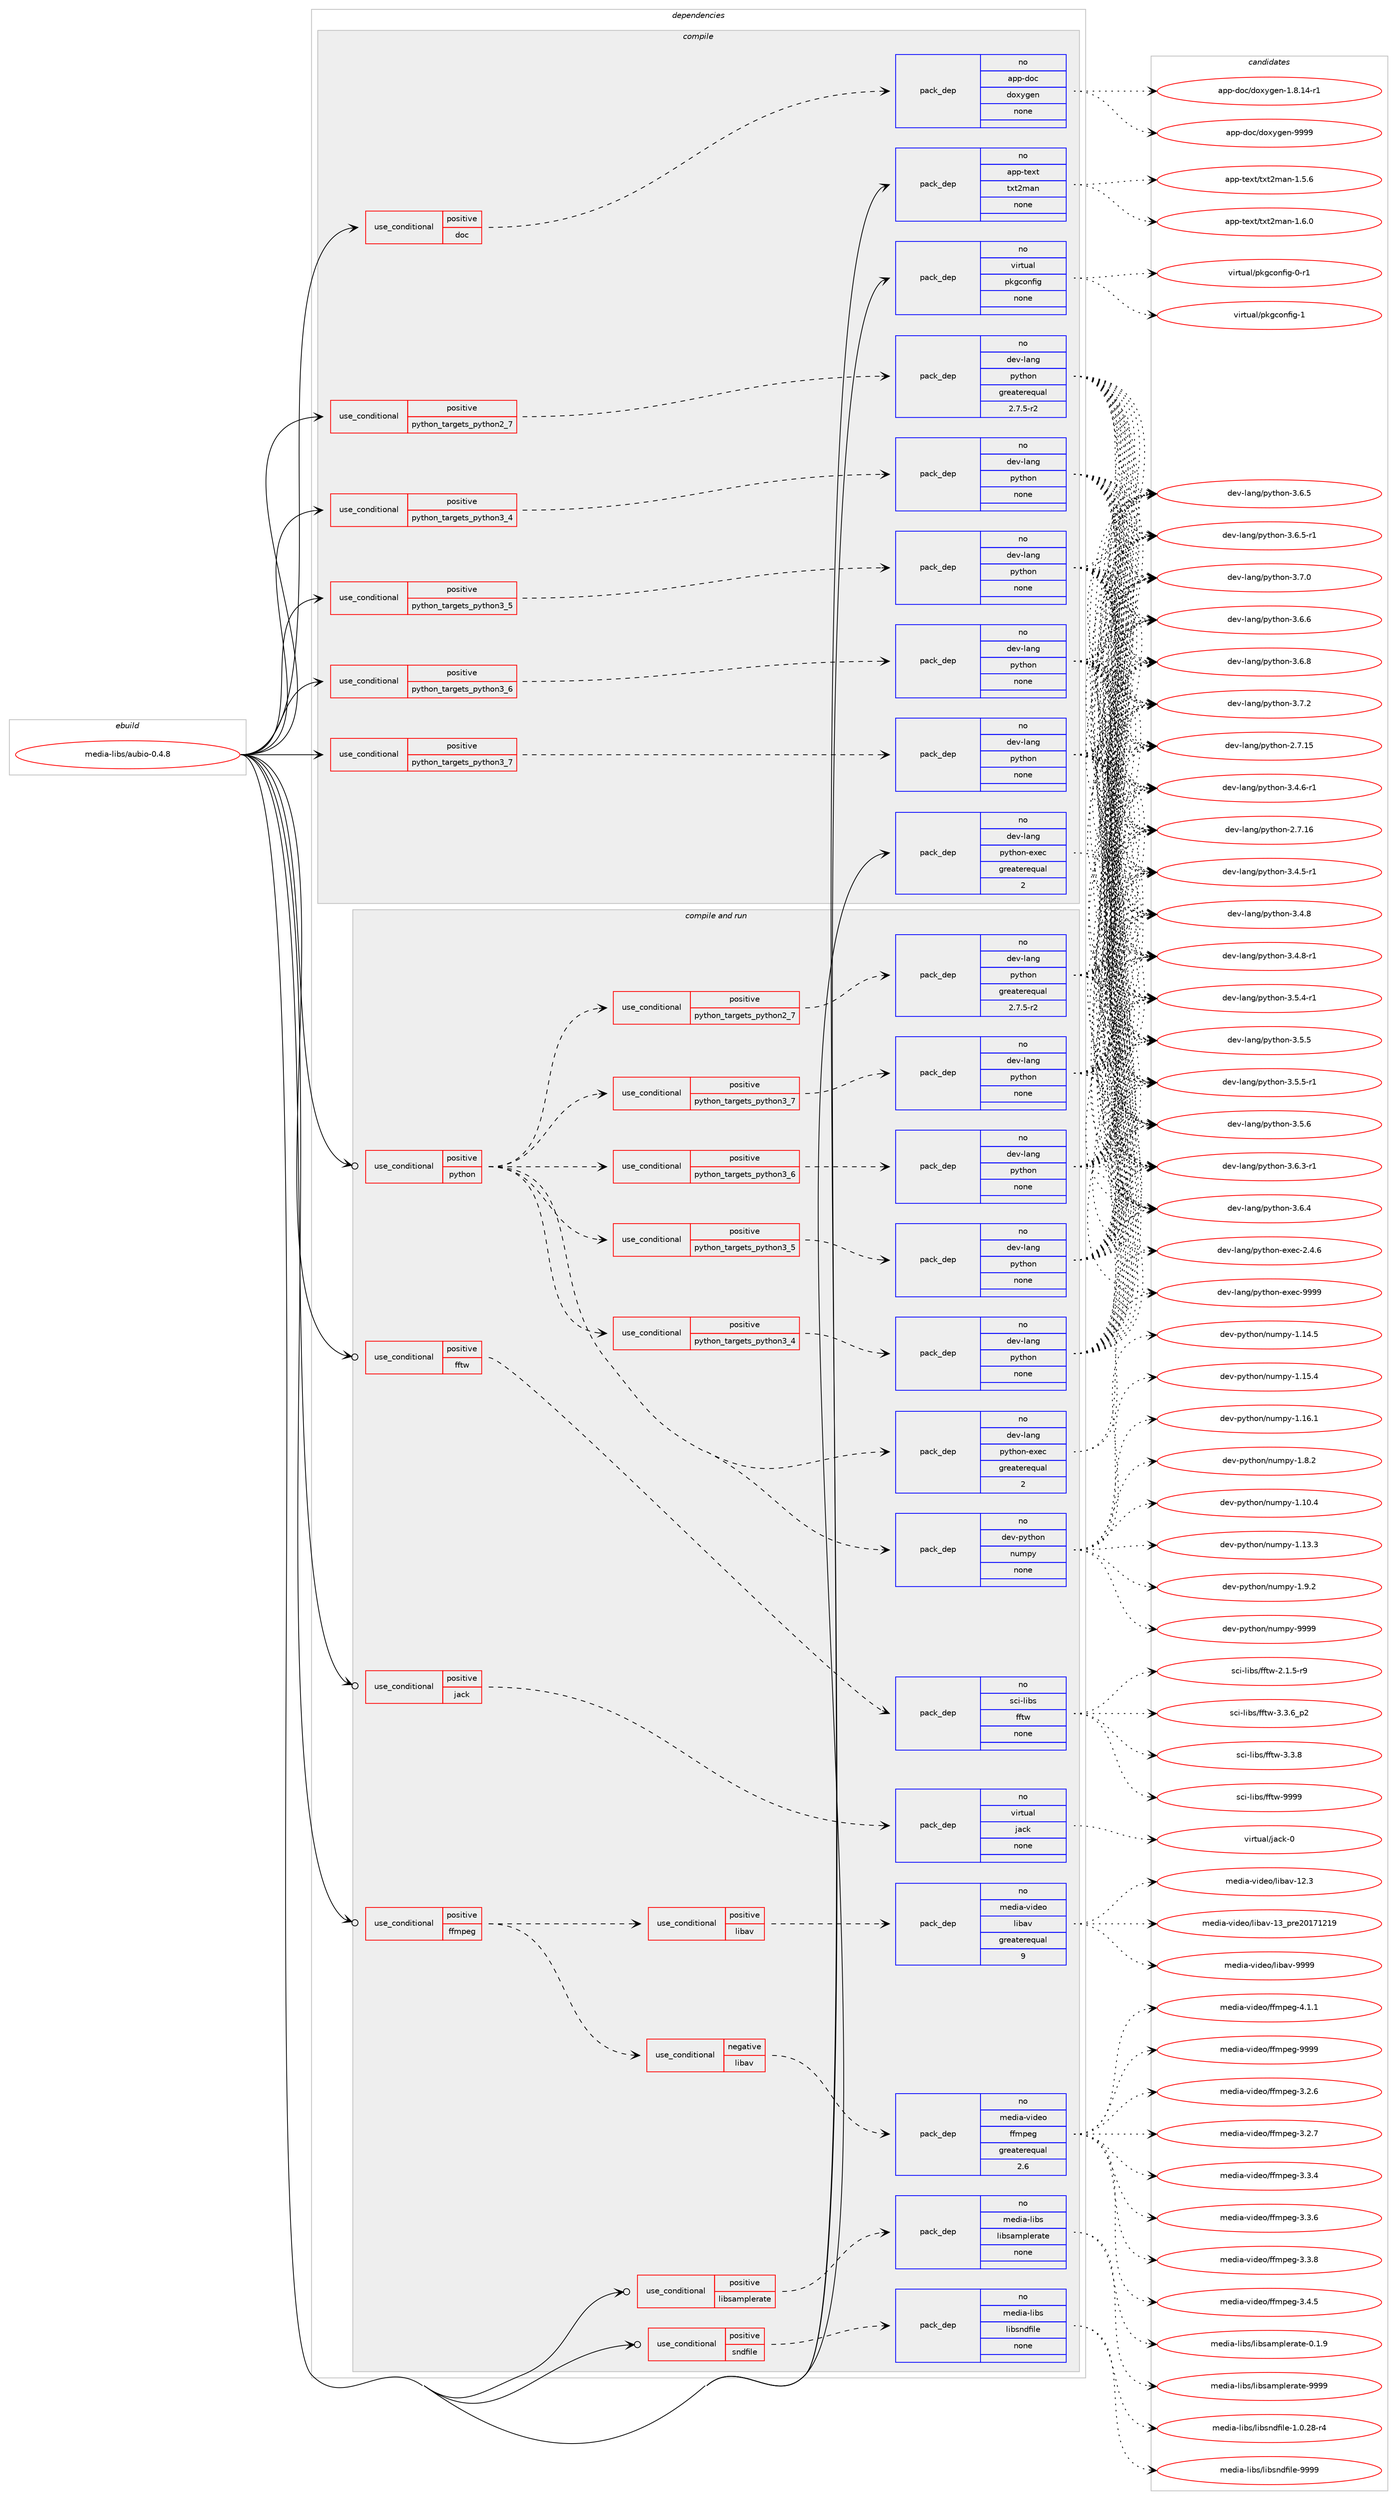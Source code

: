 digraph prolog {

# *************
# Graph options
# *************

newrank=true;
concentrate=true;
compound=true;
graph [rankdir=LR,fontname=Helvetica,fontsize=10,ranksep=1.5];#, ranksep=2.5, nodesep=0.2];
edge  [arrowhead=vee];
node  [fontname=Helvetica,fontsize=10];

# **********
# The ebuild
# **********

subgraph cluster_leftcol {
color=gray;
rank=same;
label=<<i>ebuild</i>>;
id [label="media-libs/aubio-0.4.8", color=red, width=4, href="../media-libs/aubio-0.4.8.svg"];
}

# ****************
# The dependencies
# ****************

subgraph cluster_midcol {
color=gray;
label=<<i>dependencies</i>>;
subgraph cluster_compile {
fillcolor="#eeeeee";
style=filled;
label=<<i>compile</i>>;
subgraph cond433509 {
dependency1608938 [label=<<TABLE BORDER="0" CELLBORDER="1" CELLSPACING="0" CELLPADDING="4"><TR><TD ROWSPAN="3" CELLPADDING="10">use_conditional</TD></TR><TR><TD>positive</TD></TR><TR><TD>doc</TD></TR></TABLE>>, shape=none, color=red];
subgraph pack1149772 {
dependency1608939 [label=<<TABLE BORDER="0" CELLBORDER="1" CELLSPACING="0" CELLPADDING="4" WIDTH="220"><TR><TD ROWSPAN="6" CELLPADDING="30">pack_dep</TD></TR><TR><TD WIDTH="110">no</TD></TR><TR><TD>app-doc</TD></TR><TR><TD>doxygen</TD></TR><TR><TD>none</TD></TR><TR><TD></TD></TR></TABLE>>, shape=none, color=blue];
}
dependency1608938:e -> dependency1608939:w [weight=20,style="dashed",arrowhead="vee"];
}
id:e -> dependency1608938:w [weight=20,style="solid",arrowhead="vee"];
subgraph cond433510 {
dependency1608940 [label=<<TABLE BORDER="0" CELLBORDER="1" CELLSPACING="0" CELLPADDING="4"><TR><TD ROWSPAN="3" CELLPADDING="10">use_conditional</TD></TR><TR><TD>positive</TD></TR><TR><TD>python_targets_python2_7</TD></TR></TABLE>>, shape=none, color=red];
subgraph pack1149773 {
dependency1608941 [label=<<TABLE BORDER="0" CELLBORDER="1" CELLSPACING="0" CELLPADDING="4" WIDTH="220"><TR><TD ROWSPAN="6" CELLPADDING="30">pack_dep</TD></TR><TR><TD WIDTH="110">no</TD></TR><TR><TD>dev-lang</TD></TR><TR><TD>python</TD></TR><TR><TD>greaterequal</TD></TR><TR><TD>2.7.5-r2</TD></TR></TABLE>>, shape=none, color=blue];
}
dependency1608940:e -> dependency1608941:w [weight=20,style="dashed",arrowhead="vee"];
}
id:e -> dependency1608940:w [weight=20,style="solid",arrowhead="vee"];
subgraph cond433511 {
dependency1608942 [label=<<TABLE BORDER="0" CELLBORDER="1" CELLSPACING="0" CELLPADDING="4"><TR><TD ROWSPAN="3" CELLPADDING="10">use_conditional</TD></TR><TR><TD>positive</TD></TR><TR><TD>python_targets_python3_4</TD></TR></TABLE>>, shape=none, color=red];
subgraph pack1149774 {
dependency1608943 [label=<<TABLE BORDER="0" CELLBORDER="1" CELLSPACING="0" CELLPADDING="4" WIDTH="220"><TR><TD ROWSPAN="6" CELLPADDING="30">pack_dep</TD></TR><TR><TD WIDTH="110">no</TD></TR><TR><TD>dev-lang</TD></TR><TR><TD>python</TD></TR><TR><TD>none</TD></TR><TR><TD></TD></TR></TABLE>>, shape=none, color=blue];
}
dependency1608942:e -> dependency1608943:w [weight=20,style="dashed",arrowhead="vee"];
}
id:e -> dependency1608942:w [weight=20,style="solid",arrowhead="vee"];
subgraph cond433512 {
dependency1608944 [label=<<TABLE BORDER="0" CELLBORDER="1" CELLSPACING="0" CELLPADDING="4"><TR><TD ROWSPAN="3" CELLPADDING="10">use_conditional</TD></TR><TR><TD>positive</TD></TR><TR><TD>python_targets_python3_5</TD></TR></TABLE>>, shape=none, color=red];
subgraph pack1149775 {
dependency1608945 [label=<<TABLE BORDER="0" CELLBORDER="1" CELLSPACING="0" CELLPADDING="4" WIDTH="220"><TR><TD ROWSPAN="6" CELLPADDING="30">pack_dep</TD></TR><TR><TD WIDTH="110">no</TD></TR><TR><TD>dev-lang</TD></TR><TR><TD>python</TD></TR><TR><TD>none</TD></TR><TR><TD></TD></TR></TABLE>>, shape=none, color=blue];
}
dependency1608944:e -> dependency1608945:w [weight=20,style="dashed",arrowhead="vee"];
}
id:e -> dependency1608944:w [weight=20,style="solid",arrowhead="vee"];
subgraph cond433513 {
dependency1608946 [label=<<TABLE BORDER="0" CELLBORDER="1" CELLSPACING="0" CELLPADDING="4"><TR><TD ROWSPAN="3" CELLPADDING="10">use_conditional</TD></TR><TR><TD>positive</TD></TR><TR><TD>python_targets_python3_6</TD></TR></TABLE>>, shape=none, color=red];
subgraph pack1149776 {
dependency1608947 [label=<<TABLE BORDER="0" CELLBORDER="1" CELLSPACING="0" CELLPADDING="4" WIDTH="220"><TR><TD ROWSPAN="6" CELLPADDING="30">pack_dep</TD></TR><TR><TD WIDTH="110">no</TD></TR><TR><TD>dev-lang</TD></TR><TR><TD>python</TD></TR><TR><TD>none</TD></TR><TR><TD></TD></TR></TABLE>>, shape=none, color=blue];
}
dependency1608946:e -> dependency1608947:w [weight=20,style="dashed",arrowhead="vee"];
}
id:e -> dependency1608946:w [weight=20,style="solid",arrowhead="vee"];
subgraph cond433514 {
dependency1608948 [label=<<TABLE BORDER="0" CELLBORDER="1" CELLSPACING="0" CELLPADDING="4"><TR><TD ROWSPAN="3" CELLPADDING="10">use_conditional</TD></TR><TR><TD>positive</TD></TR><TR><TD>python_targets_python3_7</TD></TR></TABLE>>, shape=none, color=red];
subgraph pack1149777 {
dependency1608949 [label=<<TABLE BORDER="0" CELLBORDER="1" CELLSPACING="0" CELLPADDING="4" WIDTH="220"><TR><TD ROWSPAN="6" CELLPADDING="30">pack_dep</TD></TR><TR><TD WIDTH="110">no</TD></TR><TR><TD>dev-lang</TD></TR><TR><TD>python</TD></TR><TR><TD>none</TD></TR><TR><TD></TD></TR></TABLE>>, shape=none, color=blue];
}
dependency1608948:e -> dependency1608949:w [weight=20,style="dashed",arrowhead="vee"];
}
id:e -> dependency1608948:w [weight=20,style="solid",arrowhead="vee"];
subgraph pack1149778 {
dependency1608950 [label=<<TABLE BORDER="0" CELLBORDER="1" CELLSPACING="0" CELLPADDING="4" WIDTH="220"><TR><TD ROWSPAN="6" CELLPADDING="30">pack_dep</TD></TR><TR><TD WIDTH="110">no</TD></TR><TR><TD>app-text</TD></TR><TR><TD>txt2man</TD></TR><TR><TD>none</TD></TR><TR><TD></TD></TR></TABLE>>, shape=none, color=blue];
}
id:e -> dependency1608950:w [weight=20,style="solid",arrowhead="vee"];
subgraph pack1149779 {
dependency1608951 [label=<<TABLE BORDER="0" CELLBORDER="1" CELLSPACING="0" CELLPADDING="4" WIDTH="220"><TR><TD ROWSPAN="6" CELLPADDING="30">pack_dep</TD></TR><TR><TD WIDTH="110">no</TD></TR><TR><TD>dev-lang</TD></TR><TR><TD>python-exec</TD></TR><TR><TD>greaterequal</TD></TR><TR><TD>2</TD></TR></TABLE>>, shape=none, color=blue];
}
id:e -> dependency1608951:w [weight=20,style="solid",arrowhead="vee"];
subgraph pack1149780 {
dependency1608952 [label=<<TABLE BORDER="0" CELLBORDER="1" CELLSPACING="0" CELLPADDING="4" WIDTH="220"><TR><TD ROWSPAN="6" CELLPADDING="30">pack_dep</TD></TR><TR><TD WIDTH="110">no</TD></TR><TR><TD>virtual</TD></TR><TR><TD>pkgconfig</TD></TR><TR><TD>none</TD></TR><TR><TD></TD></TR></TABLE>>, shape=none, color=blue];
}
id:e -> dependency1608952:w [weight=20,style="solid",arrowhead="vee"];
}
subgraph cluster_compileandrun {
fillcolor="#eeeeee";
style=filled;
label=<<i>compile and run</i>>;
subgraph cond433515 {
dependency1608953 [label=<<TABLE BORDER="0" CELLBORDER="1" CELLSPACING="0" CELLPADDING="4"><TR><TD ROWSPAN="3" CELLPADDING="10">use_conditional</TD></TR><TR><TD>positive</TD></TR><TR><TD>ffmpeg</TD></TR></TABLE>>, shape=none, color=red];
subgraph cond433516 {
dependency1608954 [label=<<TABLE BORDER="0" CELLBORDER="1" CELLSPACING="0" CELLPADDING="4"><TR><TD ROWSPAN="3" CELLPADDING="10">use_conditional</TD></TR><TR><TD>negative</TD></TR><TR><TD>libav</TD></TR></TABLE>>, shape=none, color=red];
subgraph pack1149781 {
dependency1608955 [label=<<TABLE BORDER="0" CELLBORDER="1" CELLSPACING="0" CELLPADDING="4" WIDTH="220"><TR><TD ROWSPAN="6" CELLPADDING="30">pack_dep</TD></TR><TR><TD WIDTH="110">no</TD></TR><TR><TD>media-video</TD></TR><TR><TD>ffmpeg</TD></TR><TR><TD>greaterequal</TD></TR><TR><TD>2.6</TD></TR></TABLE>>, shape=none, color=blue];
}
dependency1608954:e -> dependency1608955:w [weight=20,style="dashed",arrowhead="vee"];
}
dependency1608953:e -> dependency1608954:w [weight=20,style="dashed",arrowhead="vee"];
subgraph cond433517 {
dependency1608956 [label=<<TABLE BORDER="0" CELLBORDER="1" CELLSPACING="0" CELLPADDING="4"><TR><TD ROWSPAN="3" CELLPADDING="10">use_conditional</TD></TR><TR><TD>positive</TD></TR><TR><TD>libav</TD></TR></TABLE>>, shape=none, color=red];
subgraph pack1149782 {
dependency1608957 [label=<<TABLE BORDER="0" CELLBORDER="1" CELLSPACING="0" CELLPADDING="4" WIDTH="220"><TR><TD ROWSPAN="6" CELLPADDING="30">pack_dep</TD></TR><TR><TD WIDTH="110">no</TD></TR><TR><TD>media-video</TD></TR><TR><TD>libav</TD></TR><TR><TD>greaterequal</TD></TR><TR><TD>9</TD></TR></TABLE>>, shape=none, color=blue];
}
dependency1608956:e -> dependency1608957:w [weight=20,style="dashed",arrowhead="vee"];
}
dependency1608953:e -> dependency1608956:w [weight=20,style="dashed",arrowhead="vee"];
}
id:e -> dependency1608953:w [weight=20,style="solid",arrowhead="odotvee"];
subgraph cond433518 {
dependency1608958 [label=<<TABLE BORDER="0" CELLBORDER="1" CELLSPACING="0" CELLPADDING="4"><TR><TD ROWSPAN="3" CELLPADDING="10">use_conditional</TD></TR><TR><TD>positive</TD></TR><TR><TD>fftw</TD></TR></TABLE>>, shape=none, color=red];
subgraph pack1149783 {
dependency1608959 [label=<<TABLE BORDER="0" CELLBORDER="1" CELLSPACING="0" CELLPADDING="4" WIDTH="220"><TR><TD ROWSPAN="6" CELLPADDING="30">pack_dep</TD></TR><TR><TD WIDTH="110">no</TD></TR><TR><TD>sci-libs</TD></TR><TR><TD>fftw</TD></TR><TR><TD>none</TD></TR><TR><TD></TD></TR></TABLE>>, shape=none, color=blue];
}
dependency1608958:e -> dependency1608959:w [weight=20,style="dashed",arrowhead="vee"];
}
id:e -> dependency1608958:w [weight=20,style="solid",arrowhead="odotvee"];
subgraph cond433519 {
dependency1608960 [label=<<TABLE BORDER="0" CELLBORDER="1" CELLSPACING="0" CELLPADDING="4"><TR><TD ROWSPAN="3" CELLPADDING="10">use_conditional</TD></TR><TR><TD>positive</TD></TR><TR><TD>jack</TD></TR></TABLE>>, shape=none, color=red];
subgraph pack1149784 {
dependency1608961 [label=<<TABLE BORDER="0" CELLBORDER="1" CELLSPACING="0" CELLPADDING="4" WIDTH="220"><TR><TD ROWSPAN="6" CELLPADDING="30">pack_dep</TD></TR><TR><TD WIDTH="110">no</TD></TR><TR><TD>virtual</TD></TR><TR><TD>jack</TD></TR><TR><TD>none</TD></TR><TR><TD></TD></TR></TABLE>>, shape=none, color=blue];
}
dependency1608960:e -> dependency1608961:w [weight=20,style="dashed",arrowhead="vee"];
}
id:e -> dependency1608960:w [weight=20,style="solid",arrowhead="odotvee"];
subgraph cond433520 {
dependency1608962 [label=<<TABLE BORDER="0" CELLBORDER="1" CELLSPACING="0" CELLPADDING="4"><TR><TD ROWSPAN="3" CELLPADDING="10">use_conditional</TD></TR><TR><TD>positive</TD></TR><TR><TD>libsamplerate</TD></TR></TABLE>>, shape=none, color=red];
subgraph pack1149785 {
dependency1608963 [label=<<TABLE BORDER="0" CELLBORDER="1" CELLSPACING="0" CELLPADDING="4" WIDTH="220"><TR><TD ROWSPAN="6" CELLPADDING="30">pack_dep</TD></TR><TR><TD WIDTH="110">no</TD></TR><TR><TD>media-libs</TD></TR><TR><TD>libsamplerate</TD></TR><TR><TD>none</TD></TR><TR><TD></TD></TR></TABLE>>, shape=none, color=blue];
}
dependency1608962:e -> dependency1608963:w [weight=20,style="dashed",arrowhead="vee"];
}
id:e -> dependency1608962:w [weight=20,style="solid",arrowhead="odotvee"];
subgraph cond433521 {
dependency1608964 [label=<<TABLE BORDER="0" CELLBORDER="1" CELLSPACING="0" CELLPADDING="4"><TR><TD ROWSPAN="3" CELLPADDING="10">use_conditional</TD></TR><TR><TD>positive</TD></TR><TR><TD>python</TD></TR></TABLE>>, shape=none, color=red];
subgraph cond433522 {
dependency1608965 [label=<<TABLE BORDER="0" CELLBORDER="1" CELLSPACING="0" CELLPADDING="4"><TR><TD ROWSPAN="3" CELLPADDING="10">use_conditional</TD></TR><TR><TD>positive</TD></TR><TR><TD>python_targets_python2_7</TD></TR></TABLE>>, shape=none, color=red];
subgraph pack1149786 {
dependency1608966 [label=<<TABLE BORDER="0" CELLBORDER="1" CELLSPACING="0" CELLPADDING="4" WIDTH="220"><TR><TD ROWSPAN="6" CELLPADDING="30">pack_dep</TD></TR><TR><TD WIDTH="110">no</TD></TR><TR><TD>dev-lang</TD></TR><TR><TD>python</TD></TR><TR><TD>greaterequal</TD></TR><TR><TD>2.7.5-r2</TD></TR></TABLE>>, shape=none, color=blue];
}
dependency1608965:e -> dependency1608966:w [weight=20,style="dashed",arrowhead="vee"];
}
dependency1608964:e -> dependency1608965:w [weight=20,style="dashed",arrowhead="vee"];
subgraph cond433523 {
dependency1608967 [label=<<TABLE BORDER="0" CELLBORDER="1" CELLSPACING="0" CELLPADDING="4"><TR><TD ROWSPAN="3" CELLPADDING="10">use_conditional</TD></TR><TR><TD>positive</TD></TR><TR><TD>python_targets_python3_4</TD></TR></TABLE>>, shape=none, color=red];
subgraph pack1149787 {
dependency1608968 [label=<<TABLE BORDER="0" CELLBORDER="1" CELLSPACING="0" CELLPADDING="4" WIDTH="220"><TR><TD ROWSPAN="6" CELLPADDING="30">pack_dep</TD></TR><TR><TD WIDTH="110">no</TD></TR><TR><TD>dev-lang</TD></TR><TR><TD>python</TD></TR><TR><TD>none</TD></TR><TR><TD></TD></TR></TABLE>>, shape=none, color=blue];
}
dependency1608967:e -> dependency1608968:w [weight=20,style="dashed",arrowhead="vee"];
}
dependency1608964:e -> dependency1608967:w [weight=20,style="dashed",arrowhead="vee"];
subgraph cond433524 {
dependency1608969 [label=<<TABLE BORDER="0" CELLBORDER="1" CELLSPACING="0" CELLPADDING="4"><TR><TD ROWSPAN="3" CELLPADDING="10">use_conditional</TD></TR><TR><TD>positive</TD></TR><TR><TD>python_targets_python3_5</TD></TR></TABLE>>, shape=none, color=red];
subgraph pack1149788 {
dependency1608970 [label=<<TABLE BORDER="0" CELLBORDER="1" CELLSPACING="0" CELLPADDING="4" WIDTH="220"><TR><TD ROWSPAN="6" CELLPADDING="30">pack_dep</TD></TR><TR><TD WIDTH="110">no</TD></TR><TR><TD>dev-lang</TD></TR><TR><TD>python</TD></TR><TR><TD>none</TD></TR><TR><TD></TD></TR></TABLE>>, shape=none, color=blue];
}
dependency1608969:e -> dependency1608970:w [weight=20,style="dashed",arrowhead="vee"];
}
dependency1608964:e -> dependency1608969:w [weight=20,style="dashed",arrowhead="vee"];
subgraph cond433525 {
dependency1608971 [label=<<TABLE BORDER="0" CELLBORDER="1" CELLSPACING="0" CELLPADDING="4"><TR><TD ROWSPAN="3" CELLPADDING="10">use_conditional</TD></TR><TR><TD>positive</TD></TR><TR><TD>python_targets_python3_6</TD></TR></TABLE>>, shape=none, color=red];
subgraph pack1149789 {
dependency1608972 [label=<<TABLE BORDER="0" CELLBORDER="1" CELLSPACING="0" CELLPADDING="4" WIDTH="220"><TR><TD ROWSPAN="6" CELLPADDING="30">pack_dep</TD></TR><TR><TD WIDTH="110">no</TD></TR><TR><TD>dev-lang</TD></TR><TR><TD>python</TD></TR><TR><TD>none</TD></TR><TR><TD></TD></TR></TABLE>>, shape=none, color=blue];
}
dependency1608971:e -> dependency1608972:w [weight=20,style="dashed",arrowhead="vee"];
}
dependency1608964:e -> dependency1608971:w [weight=20,style="dashed",arrowhead="vee"];
subgraph cond433526 {
dependency1608973 [label=<<TABLE BORDER="0" CELLBORDER="1" CELLSPACING="0" CELLPADDING="4"><TR><TD ROWSPAN="3" CELLPADDING="10">use_conditional</TD></TR><TR><TD>positive</TD></TR><TR><TD>python_targets_python3_7</TD></TR></TABLE>>, shape=none, color=red];
subgraph pack1149790 {
dependency1608974 [label=<<TABLE BORDER="0" CELLBORDER="1" CELLSPACING="0" CELLPADDING="4" WIDTH="220"><TR><TD ROWSPAN="6" CELLPADDING="30">pack_dep</TD></TR><TR><TD WIDTH="110">no</TD></TR><TR><TD>dev-lang</TD></TR><TR><TD>python</TD></TR><TR><TD>none</TD></TR><TR><TD></TD></TR></TABLE>>, shape=none, color=blue];
}
dependency1608973:e -> dependency1608974:w [weight=20,style="dashed",arrowhead="vee"];
}
dependency1608964:e -> dependency1608973:w [weight=20,style="dashed",arrowhead="vee"];
subgraph pack1149791 {
dependency1608975 [label=<<TABLE BORDER="0" CELLBORDER="1" CELLSPACING="0" CELLPADDING="4" WIDTH="220"><TR><TD ROWSPAN="6" CELLPADDING="30">pack_dep</TD></TR><TR><TD WIDTH="110">no</TD></TR><TR><TD>dev-lang</TD></TR><TR><TD>python-exec</TD></TR><TR><TD>greaterequal</TD></TR><TR><TD>2</TD></TR></TABLE>>, shape=none, color=blue];
}
dependency1608964:e -> dependency1608975:w [weight=20,style="dashed",arrowhead="vee"];
subgraph pack1149792 {
dependency1608976 [label=<<TABLE BORDER="0" CELLBORDER="1" CELLSPACING="0" CELLPADDING="4" WIDTH="220"><TR><TD ROWSPAN="6" CELLPADDING="30">pack_dep</TD></TR><TR><TD WIDTH="110">no</TD></TR><TR><TD>dev-python</TD></TR><TR><TD>numpy</TD></TR><TR><TD>none</TD></TR><TR><TD></TD></TR></TABLE>>, shape=none, color=blue];
}
dependency1608964:e -> dependency1608976:w [weight=20,style="dashed",arrowhead="vee"];
}
id:e -> dependency1608964:w [weight=20,style="solid",arrowhead="odotvee"];
subgraph cond433527 {
dependency1608977 [label=<<TABLE BORDER="0" CELLBORDER="1" CELLSPACING="0" CELLPADDING="4"><TR><TD ROWSPAN="3" CELLPADDING="10">use_conditional</TD></TR><TR><TD>positive</TD></TR><TR><TD>sndfile</TD></TR></TABLE>>, shape=none, color=red];
subgraph pack1149793 {
dependency1608978 [label=<<TABLE BORDER="0" CELLBORDER="1" CELLSPACING="0" CELLPADDING="4" WIDTH="220"><TR><TD ROWSPAN="6" CELLPADDING="30">pack_dep</TD></TR><TR><TD WIDTH="110">no</TD></TR><TR><TD>media-libs</TD></TR><TR><TD>libsndfile</TD></TR><TR><TD>none</TD></TR><TR><TD></TD></TR></TABLE>>, shape=none, color=blue];
}
dependency1608977:e -> dependency1608978:w [weight=20,style="dashed",arrowhead="vee"];
}
id:e -> dependency1608977:w [weight=20,style="solid",arrowhead="odotvee"];
}
subgraph cluster_run {
fillcolor="#eeeeee";
style=filled;
label=<<i>run</i>>;
}
}

# **************
# The candidates
# **************

subgraph cluster_choices {
rank=same;
color=gray;
label=<<i>candidates</i>>;

subgraph choice1149772 {
color=black;
nodesep=1;
choice97112112451001119947100111120121103101110454946564649524511449 [label="app-doc/doxygen-1.8.14-r1", color=red, width=4,href="../app-doc/doxygen-1.8.14-r1.svg"];
choice971121124510011199471001111201211031011104557575757 [label="app-doc/doxygen-9999", color=red, width=4,href="../app-doc/doxygen-9999.svg"];
dependency1608939:e -> choice97112112451001119947100111120121103101110454946564649524511449:w [style=dotted,weight="100"];
dependency1608939:e -> choice971121124510011199471001111201211031011104557575757:w [style=dotted,weight="100"];
}
subgraph choice1149773 {
color=black;
nodesep=1;
choice10010111845108971101034711212111610411111045504655464953 [label="dev-lang/python-2.7.15", color=red, width=4,href="../dev-lang/python-2.7.15.svg"];
choice10010111845108971101034711212111610411111045504655464954 [label="dev-lang/python-2.7.16", color=red, width=4,href="../dev-lang/python-2.7.16.svg"];
choice1001011184510897110103471121211161041111104551465246534511449 [label="dev-lang/python-3.4.5-r1", color=red, width=4,href="../dev-lang/python-3.4.5-r1.svg"];
choice1001011184510897110103471121211161041111104551465246544511449 [label="dev-lang/python-3.4.6-r1", color=red, width=4,href="../dev-lang/python-3.4.6-r1.svg"];
choice100101118451089711010347112121116104111110455146524656 [label="dev-lang/python-3.4.8", color=red, width=4,href="../dev-lang/python-3.4.8.svg"];
choice1001011184510897110103471121211161041111104551465246564511449 [label="dev-lang/python-3.4.8-r1", color=red, width=4,href="../dev-lang/python-3.4.8-r1.svg"];
choice1001011184510897110103471121211161041111104551465346524511449 [label="dev-lang/python-3.5.4-r1", color=red, width=4,href="../dev-lang/python-3.5.4-r1.svg"];
choice100101118451089711010347112121116104111110455146534653 [label="dev-lang/python-3.5.5", color=red, width=4,href="../dev-lang/python-3.5.5.svg"];
choice1001011184510897110103471121211161041111104551465346534511449 [label="dev-lang/python-3.5.5-r1", color=red, width=4,href="../dev-lang/python-3.5.5-r1.svg"];
choice100101118451089711010347112121116104111110455146534654 [label="dev-lang/python-3.5.6", color=red, width=4,href="../dev-lang/python-3.5.6.svg"];
choice1001011184510897110103471121211161041111104551465446514511449 [label="dev-lang/python-3.6.3-r1", color=red, width=4,href="../dev-lang/python-3.6.3-r1.svg"];
choice100101118451089711010347112121116104111110455146544652 [label="dev-lang/python-3.6.4", color=red, width=4,href="../dev-lang/python-3.6.4.svg"];
choice100101118451089711010347112121116104111110455146544653 [label="dev-lang/python-3.6.5", color=red, width=4,href="../dev-lang/python-3.6.5.svg"];
choice1001011184510897110103471121211161041111104551465446534511449 [label="dev-lang/python-3.6.5-r1", color=red, width=4,href="../dev-lang/python-3.6.5-r1.svg"];
choice100101118451089711010347112121116104111110455146544654 [label="dev-lang/python-3.6.6", color=red, width=4,href="../dev-lang/python-3.6.6.svg"];
choice100101118451089711010347112121116104111110455146544656 [label="dev-lang/python-3.6.8", color=red, width=4,href="../dev-lang/python-3.6.8.svg"];
choice100101118451089711010347112121116104111110455146554648 [label="dev-lang/python-3.7.0", color=red, width=4,href="../dev-lang/python-3.7.0.svg"];
choice100101118451089711010347112121116104111110455146554650 [label="dev-lang/python-3.7.2", color=red, width=4,href="../dev-lang/python-3.7.2.svg"];
dependency1608941:e -> choice10010111845108971101034711212111610411111045504655464953:w [style=dotted,weight="100"];
dependency1608941:e -> choice10010111845108971101034711212111610411111045504655464954:w [style=dotted,weight="100"];
dependency1608941:e -> choice1001011184510897110103471121211161041111104551465246534511449:w [style=dotted,weight="100"];
dependency1608941:e -> choice1001011184510897110103471121211161041111104551465246544511449:w [style=dotted,weight="100"];
dependency1608941:e -> choice100101118451089711010347112121116104111110455146524656:w [style=dotted,weight="100"];
dependency1608941:e -> choice1001011184510897110103471121211161041111104551465246564511449:w [style=dotted,weight="100"];
dependency1608941:e -> choice1001011184510897110103471121211161041111104551465346524511449:w [style=dotted,weight="100"];
dependency1608941:e -> choice100101118451089711010347112121116104111110455146534653:w [style=dotted,weight="100"];
dependency1608941:e -> choice1001011184510897110103471121211161041111104551465346534511449:w [style=dotted,weight="100"];
dependency1608941:e -> choice100101118451089711010347112121116104111110455146534654:w [style=dotted,weight="100"];
dependency1608941:e -> choice1001011184510897110103471121211161041111104551465446514511449:w [style=dotted,weight="100"];
dependency1608941:e -> choice100101118451089711010347112121116104111110455146544652:w [style=dotted,weight="100"];
dependency1608941:e -> choice100101118451089711010347112121116104111110455146544653:w [style=dotted,weight="100"];
dependency1608941:e -> choice1001011184510897110103471121211161041111104551465446534511449:w [style=dotted,weight="100"];
dependency1608941:e -> choice100101118451089711010347112121116104111110455146544654:w [style=dotted,weight="100"];
dependency1608941:e -> choice100101118451089711010347112121116104111110455146544656:w [style=dotted,weight="100"];
dependency1608941:e -> choice100101118451089711010347112121116104111110455146554648:w [style=dotted,weight="100"];
dependency1608941:e -> choice100101118451089711010347112121116104111110455146554650:w [style=dotted,weight="100"];
}
subgraph choice1149774 {
color=black;
nodesep=1;
choice10010111845108971101034711212111610411111045504655464953 [label="dev-lang/python-2.7.15", color=red, width=4,href="../dev-lang/python-2.7.15.svg"];
choice10010111845108971101034711212111610411111045504655464954 [label="dev-lang/python-2.7.16", color=red, width=4,href="../dev-lang/python-2.7.16.svg"];
choice1001011184510897110103471121211161041111104551465246534511449 [label="dev-lang/python-3.4.5-r1", color=red, width=4,href="../dev-lang/python-3.4.5-r1.svg"];
choice1001011184510897110103471121211161041111104551465246544511449 [label="dev-lang/python-3.4.6-r1", color=red, width=4,href="../dev-lang/python-3.4.6-r1.svg"];
choice100101118451089711010347112121116104111110455146524656 [label="dev-lang/python-3.4.8", color=red, width=4,href="../dev-lang/python-3.4.8.svg"];
choice1001011184510897110103471121211161041111104551465246564511449 [label="dev-lang/python-3.4.8-r1", color=red, width=4,href="../dev-lang/python-3.4.8-r1.svg"];
choice1001011184510897110103471121211161041111104551465346524511449 [label="dev-lang/python-3.5.4-r1", color=red, width=4,href="../dev-lang/python-3.5.4-r1.svg"];
choice100101118451089711010347112121116104111110455146534653 [label="dev-lang/python-3.5.5", color=red, width=4,href="../dev-lang/python-3.5.5.svg"];
choice1001011184510897110103471121211161041111104551465346534511449 [label="dev-lang/python-3.5.5-r1", color=red, width=4,href="../dev-lang/python-3.5.5-r1.svg"];
choice100101118451089711010347112121116104111110455146534654 [label="dev-lang/python-3.5.6", color=red, width=4,href="../dev-lang/python-3.5.6.svg"];
choice1001011184510897110103471121211161041111104551465446514511449 [label="dev-lang/python-3.6.3-r1", color=red, width=4,href="../dev-lang/python-3.6.3-r1.svg"];
choice100101118451089711010347112121116104111110455146544652 [label="dev-lang/python-3.6.4", color=red, width=4,href="../dev-lang/python-3.6.4.svg"];
choice100101118451089711010347112121116104111110455146544653 [label="dev-lang/python-3.6.5", color=red, width=4,href="../dev-lang/python-3.6.5.svg"];
choice1001011184510897110103471121211161041111104551465446534511449 [label="dev-lang/python-3.6.5-r1", color=red, width=4,href="../dev-lang/python-3.6.5-r1.svg"];
choice100101118451089711010347112121116104111110455146544654 [label="dev-lang/python-3.6.6", color=red, width=4,href="../dev-lang/python-3.6.6.svg"];
choice100101118451089711010347112121116104111110455146544656 [label="dev-lang/python-3.6.8", color=red, width=4,href="../dev-lang/python-3.6.8.svg"];
choice100101118451089711010347112121116104111110455146554648 [label="dev-lang/python-3.7.0", color=red, width=4,href="../dev-lang/python-3.7.0.svg"];
choice100101118451089711010347112121116104111110455146554650 [label="dev-lang/python-3.7.2", color=red, width=4,href="../dev-lang/python-3.7.2.svg"];
dependency1608943:e -> choice10010111845108971101034711212111610411111045504655464953:w [style=dotted,weight="100"];
dependency1608943:e -> choice10010111845108971101034711212111610411111045504655464954:w [style=dotted,weight="100"];
dependency1608943:e -> choice1001011184510897110103471121211161041111104551465246534511449:w [style=dotted,weight="100"];
dependency1608943:e -> choice1001011184510897110103471121211161041111104551465246544511449:w [style=dotted,weight="100"];
dependency1608943:e -> choice100101118451089711010347112121116104111110455146524656:w [style=dotted,weight="100"];
dependency1608943:e -> choice1001011184510897110103471121211161041111104551465246564511449:w [style=dotted,weight="100"];
dependency1608943:e -> choice1001011184510897110103471121211161041111104551465346524511449:w [style=dotted,weight="100"];
dependency1608943:e -> choice100101118451089711010347112121116104111110455146534653:w [style=dotted,weight="100"];
dependency1608943:e -> choice1001011184510897110103471121211161041111104551465346534511449:w [style=dotted,weight="100"];
dependency1608943:e -> choice100101118451089711010347112121116104111110455146534654:w [style=dotted,weight="100"];
dependency1608943:e -> choice1001011184510897110103471121211161041111104551465446514511449:w [style=dotted,weight="100"];
dependency1608943:e -> choice100101118451089711010347112121116104111110455146544652:w [style=dotted,weight="100"];
dependency1608943:e -> choice100101118451089711010347112121116104111110455146544653:w [style=dotted,weight="100"];
dependency1608943:e -> choice1001011184510897110103471121211161041111104551465446534511449:w [style=dotted,weight="100"];
dependency1608943:e -> choice100101118451089711010347112121116104111110455146544654:w [style=dotted,weight="100"];
dependency1608943:e -> choice100101118451089711010347112121116104111110455146544656:w [style=dotted,weight="100"];
dependency1608943:e -> choice100101118451089711010347112121116104111110455146554648:w [style=dotted,weight="100"];
dependency1608943:e -> choice100101118451089711010347112121116104111110455146554650:w [style=dotted,weight="100"];
}
subgraph choice1149775 {
color=black;
nodesep=1;
choice10010111845108971101034711212111610411111045504655464953 [label="dev-lang/python-2.7.15", color=red, width=4,href="../dev-lang/python-2.7.15.svg"];
choice10010111845108971101034711212111610411111045504655464954 [label="dev-lang/python-2.7.16", color=red, width=4,href="../dev-lang/python-2.7.16.svg"];
choice1001011184510897110103471121211161041111104551465246534511449 [label="dev-lang/python-3.4.5-r1", color=red, width=4,href="../dev-lang/python-3.4.5-r1.svg"];
choice1001011184510897110103471121211161041111104551465246544511449 [label="dev-lang/python-3.4.6-r1", color=red, width=4,href="../dev-lang/python-3.4.6-r1.svg"];
choice100101118451089711010347112121116104111110455146524656 [label="dev-lang/python-3.4.8", color=red, width=4,href="../dev-lang/python-3.4.8.svg"];
choice1001011184510897110103471121211161041111104551465246564511449 [label="dev-lang/python-3.4.8-r1", color=red, width=4,href="../dev-lang/python-3.4.8-r1.svg"];
choice1001011184510897110103471121211161041111104551465346524511449 [label="dev-lang/python-3.5.4-r1", color=red, width=4,href="../dev-lang/python-3.5.4-r1.svg"];
choice100101118451089711010347112121116104111110455146534653 [label="dev-lang/python-3.5.5", color=red, width=4,href="../dev-lang/python-3.5.5.svg"];
choice1001011184510897110103471121211161041111104551465346534511449 [label="dev-lang/python-3.5.5-r1", color=red, width=4,href="../dev-lang/python-3.5.5-r1.svg"];
choice100101118451089711010347112121116104111110455146534654 [label="dev-lang/python-3.5.6", color=red, width=4,href="../dev-lang/python-3.5.6.svg"];
choice1001011184510897110103471121211161041111104551465446514511449 [label="dev-lang/python-3.6.3-r1", color=red, width=4,href="../dev-lang/python-3.6.3-r1.svg"];
choice100101118451089711010347112121116104111110455146544652 [label="dev-lang/python-3.6.4", color=red, width=4,href="../dev-lang/python-3.6.4.svg"];
choice100101118451089711010347112121116104111110455146544653 [label="dev-lang/python-3.6.5", color=red, width=4,href="../dev-lang/python-3.6.5.svg"];
choice1001011184510897110103471121211161041111104551465446534511449 [label="dev-lang/python-3.6.5-r1", color=red, width=4,href="../dev-lang/python-3.6.5-r1.svg"];
choice100101118451089711010347112121116104111110455146544654 [label="dev-lang/python-3.6.6", color=red, width=4,href="../dev-lang/python-3.6.6.svg"];
choice100101118451089711010347112121116104111110455146544656 [label="dev-lang/python-3.6.8", color=red, width=4,href="../dev-lang/python-3.6.8.svg"];
choice100101118451089711010347112121116104111110455146554648 [label="dev-lang/python-3.7.0", color=red, width=4,href="../dev-lang/python-3.7.0.svg"];
choice100101118451089711010347112121116104111110455146554650 [label="dev-lang/python-3.7.2", color=red, width=4,href="../dev-lang/python-3.7.2.svg"];
dependency1608945:e -> choice10010111845108971101034711212111610411111045504655464953:w [style=dotted,weight="100"];
dependency1608945:e -> choice10010111845108971101034711212111610411111045504655464954:w [style=dotted,weight="100"];
dependency1608945:e -> choice1001011184510897110103471121211161041111104551465246534511449:w [style=dotted,weight="100"];
dependency1608945:e -> choice1001011184510897110103471121211161041111104551465246544511449:w [style=dotted,weight="100"];
dependency1608945:e -> choice100101118451089711010347112121116104111110455146524656:w [style=dotted,weight="100"];
dependency1608945:e -> choice1001011184510897110103471121211161041111104551465246564511449:w [style=dotted,weight="100"];
dependency1608945:e -> choice1001011184510897110103471121211161041111104551465346524511449:w [style=dotted,weight="100"];
dependency1608945:e -> choice100101118451089711010347112121116104111110455146534653:w [style=dotted,weight="100"];
dependency1608945:e -> choice1001011184510897110103471121211161041111104551465346534511449:w [style=dotted,weight="100"];
dependency1608945:e -> choice100101118451089711010347112121116104111110455146534654:w [style=dotted,weight="100"];
dependency1608945:e -> choice1001011184510897110103471121211161041111104551465446514511449:w [style=dotted,weight="100"];
dependency1608945:e -> choice100101118451089711010347112121116104111110455146544652:w [style=dotted,weight="100"];
dependency1608945:e -> choice100101118451089711010347112121116104111110455146544653:w [style=dotted,weight="100"];
dependency1608945:e -> choice1001011184510897110103471121211161041111104551465446534511449:w [style=dotted,weight="100"];
dependency1608945:e -> choice100101118451089711010347112121116104111110455146544654:w [style=dotted,weight="100"];
dependency1608945:e -> choice100101118451089711010347112121116104111110455146544656:w [style=dotted,weight="100"];
dependency1608945:e -> choice100101118451089711010347112121116104111110455146554648:w [style=dotted,weight="100"];
dependency1608945:e -> choice100101118451089711010347112121116104111110455146554650:w [style=dotted,weight="100"];
}
subgraph choice1149776 {
color=black;
nodesep=1;
choice10010111845108971101034711212111610411111045504655464953 [label="dev-lang/python-2.7.15", color=red, width=4,href="../dev-lang/python-2.7.15.svg"];
choice10010111845108971101034711212111610411111045504655464954 [label="dev-lang/python-2.7.16", color=red, width=4,href="../dev-lang/python-2.7.16.svg"];
choice1001011184510897110103471121211161041111104551465246534511449 [label="dev-lang/python-3.4.5-r1", color=red, width=4,href="../dev-lang/python-3.4.5-r1.svg"];
choice1001011184510897110103471121211161041111104551465246544511449 [label="dev-lang/python-3.4.6-r1", color=red, width=4,href="../dev-lang/python-3.4.6-r1.svg"];
choice100101118451089711010347112121116104111110455146524656 [label="dev-lang/python-3.4.8", color=red, width=4,href="../dev-lang/python-3.4.8.svg"];
choice1001011184510897110103471121211161041111104551465246564511449 [label="dev-lang/python-3.4.8-r1", color=red, width=4,href="../dev-lang/python-3.4.8-r1.svg"];
choice1001011184510897110103471121211161041111104551465346524511449 [label="dev-lang/python-3.5.4-r1", color=red, width=4,href="../dev-lang/python-3.5.4-r1.svg"];
choice100101118451089711010347112121116104111110455146534653 [label="dev-lang/python-3.5.5", color=red, width=4,href="../dev-lang/python-3.5.5.svg"];
choice1001011184510897110103471121211161041111104551465346534511449 [label="dev-lang/python-3.5.5-r1", color=red, width=4,href="../dev-lang/python-3.5.5-r1.svg"];
choice100101118451089711010347112121116104111110455146534654 [label="dev-lang/python-3.5.6", color=red, width=4,href="../dev-lang/python-3.5.6.svg"];
choice1001011184510897110103471121211161041111104551465446514511449 [label="dev-lang/python-3.6.3-r1", color=red, width=4,href="../dev-lang/python-3.6.3-r1.svg"];
choice100101118451089711010347112121116104111110455146544652 [label="dev-lang/python-3.6.4", color=red, width=4,href="../dev-lang/python-3.6.4.svg"];
choice100101118451089711010347112121116104111110455146544653 [label="dev-lang/python-3.6.5", color=red, width=4,href="../dev-lang/python-3.6.5.svg"];
choice1001011184510897110103471121211161041111104551465446534511449 [label="dev-lang/python-3.6.5-r1", color=red, width=4,href="../dev-lang/python-3.6.5-r1.svg"];
choice100101118451089711010347112121116104111110455146544654 [label="dev-lang/python-3.6.6", color=red, width=4,href="../dev-lang/python-3.6.6.svg"];
choice100101118451089711010347112121116104111110455146544656 [label="dev-lang/python-3.6.8", color=red, width=4,href="../dev-lang/python-3.6.8.svg"];
choice100101118451089711010347112121116104111110455146554648 [label="dev-lang/python-3.7.0", color=red, width=4,href="../dev-lang/python-3.7.0.svg"];
choice100101118451089711010347112121116104111110455146554650 [label="dev-lang/python-3.7.2", color=red, width=4,href="../dev-lang/python-3.7.2.svg"];
dependency1608947:e -> choice10010111845108971101034711212111610411111045504655464953:w [style=dotted,weight="100"];
dependency1608947:e -> choice10010111845108971101034711212111610411111045504655464954:w [style=dotted,weight="100"];
dependency1608947:e -> choice1001011184510897110103471121211161041111104551465246534511449:w [style=dotted,weight="100"];
dependency1608947:e -> choice1001011184510897110103471121211161041111104551465246544511449:w [style=dotted,weight="100"];
dependency1608947:e -> choice100101118451089711010347112121116104111110455146524656:w [style=dotted,weight="100"];
dependency1608947:e -> choice1001011184510897110103471121211161041111104551465246564511449:w [style=dotted,weight="100"];
dependency1608947:e -> choice1001011184510897110103471121211161041111104551465346524511449:w [style=dotted,weight="100"];
dependency1608947:e -> choice100101118451089711010347112121116104111110455146534653:w [style=dotted,weight="100"];
dependency1608947:e -> choice1001011184510897110103471121211161041111104551465346534511449:w [style=dotted,weight="100"];
dependency1608947:e -> choice100101118451089711010347112121116104111110455146534654:w [style=dotted,weight="100"];
dependency1608947:e -> choice1001011184510897110103471121211161041111104551465446514511449:w [style=dotted,weight="100"];
dependency1608947:e -> choice100101118451089711010347112121116104111110455146544652:w [style=dotted,weight="100"];
dependency1608947:e -> choice100101118451089711010347112121116104111110455146544653:w [style=dotted,weight="100"];
dependency1608947:e -> choice1001011184510897110103471121211161041111104551465446534511449:w [style=dotted,weight="100"];
dependency1608947:e -> choice100101118451089711010347112121116104111110455146544654:w [style=dotted,weight="100"];
dependency1608947:e -> choice100101118451089711010347112121116104111110455146544656:w [style=dotted,weight="100"];
dependency1608947:e -> choice100101118451089711010347112121116104111110455146554648:w [style=dotted,weight="100"];
dependency1608947:e -> choice100101118451089711010347112121116104111110455146554650:w [style=dotted,weight="100"];
}
subgraph choice1149777 {
color=black;
nodesep=1;
choice10010111845108971101034711212111610411111045504655464953 [label="dev-lang/python-2.7.15", color=red, width=4,href="../dev-lang/python-2.7.15.svg"];
choice10010111845108971101034711212111610411111045504655464954 [label="dev-lang/python-2.7.16", color=red, width=4,href="../dev-lang/python-2.7.16.svg"];
choice1001011184510897110103471121211161041111104551465246534511449 [label="dev-lang/python-3.4.5-r1", color=red, width=4,href="../dev-lang/python-3.4.5-r1.svg"];
choice1001011184510897110103471121211161041111104551465246544511449 [label="dev-lang/python-3.4.6-r1", color=red, width=4,href="../dev-lang/python-3.4.6-r1.svg"];
choice100101118451089711010347112121116104111110455146524656 [label="dev-lang/python-3.4.8", color=red, width=4,href="../dev-lang/python-3.4.8.svg"];
choice1001011184510897110103471121211161041111104551465246564511449 [label="dev-lang/python-3.4.8-r1", color=red, width=4,href="../dev-lang/python-3.4.8-r1.svg"];
choice1001011184510897110103471121211161041111104551465346524511449 [label="dev-lang/python-3.5.4-r1", color=red, width=4,href="../dev-lang/python-3.5.4-r1.svg"];
choice100101118451089711010347112121116104111110455146534653 [label="dev-lang/python-3.5.5", color=red, width=4,href="../dev-lang/python-3.5.5.svg"];
choice1001011184510897110103471121211161041111104551465346534511449 [label="dev-lang/python-3.5.5-r1", color=red, width=4,href="../dev-lang/python-3.5.5-r1.svg"];
choice100101118451089711010347112121116104111110455146534654 [label="dev-lang/python-3.5.6", color=red, width=4,href="../dev-lang/python-3.5.6.svg"];
choice1001011184510897110103471121211161041111104551465446514511449 [label="dev-lang/python-3.6.3-r1", color=red, width=4,href="../dev-lang/python-3.6.3-r1.svg"];
choice100101118451089711010347112121116104111110455146544652 [label="dev-lang/python-3.6.4", color=red, width=4,href="../dev-lang/python-3.6.4.svg"];
choice100101118451089711010347112121116104111110455146544653 [label="dev-lang/python-3.6.5", color=red, width=4,href="../dev-lang/python-3.6.5.svg"];
choice1001011184510897110103471121211161041111104551465446534511449 [label="dev-lang/python-3.6.5-r1", color=red, width=4,href="../dev-lang/python-3.6.5-r1.svg"];
choice100101118451089711010347112121116104111110455146544654 [label="dev-lang/python-3.6.6", color=red, width=4,href="../dev-lang/python-3.6.6.svg"];
choice100101118451089711010347112121116104111110455146544656 [label="dev-lang/python-3.6.8", color=red, width=4,href="../dev-lang/python-3.6.8.svg"];
choice100101118451089711010347112121116104111110455146554648 [label="dev-lang/python-3.7.0", color=red, width=4,href="../dev-lang/python-3.7.0.svg"];
choice100101118451089711010347112121116104111110455146554650 [label="dev-lang/python-3.7.2", color=red, width=4,href="../dev-lang/python-3.7.2.svg"];
dependency1608949:e -> choice10010111845108971101034711212111610411111045504655464953:w [style=dotted,weight="100"];
dependency1608949:e -> choice10010111845108971101034711212111610411111045504655464954:w [style=dotted,weight="100"];
dependency1608949:e -> choice1001011184510897110103471121211161041111104551465246534511449:w [style=dotted,weight="100"];
dependency1608949:e -> choice1001011184510897110103471121211161041111104551465246544511449:w [style=dotted,weight="100"];
dependency1608949:e -> choice100101118451089711010347112121116104111110455146524656:w [style=dotted,weight="100"];
dependency1608949:e -> choice1001011184510897110103471121211161041111104551465246564511449:w [style=dotted,weight="100"];
dependency1608949:e -> choice1001011184510897110103471121211161041111104551465346524511449:w [style=dotted,weight="100"];
dependency1608949:e -> choice100101118451089711010347112121116104111110455146534653:w [style=dotted,weight="100"];
dependency1608949:e -> choice1001011184510897110103471121211161041111104551465346534511449:w [style=dotted,weight="100"];
dependency1608949:e -> choice100101118451089711010347112121116104111110455146534654:w [style=dotted,weight="100"];
dependency1608949:e -> choice1001011184510897110103471121211161041111104551465446514511449:w [style=dotted,weight="100"];
dependency1608949:e -> choice100101118451089711010347112121116104111110455146544652:w [style=dotted,weight="100"];
dependency1608949:e -> choice100101118451089711010347112121116104111110455146544653:w [style=dotted,weight="100"];
dependency1608949:e -> choice1001011184510897110103471121211161041111104551465446534511449:w [style=dotted,weight="100"];
dependency1608949:e -> choice100101118451089711010347112121116104111110455146544654:w [style=dotted,weight="100"];
dependency1608949:e -> choice100101118451089711010347112121116104111110455146544656:w [style=dotted,weight="100"];
dependency1608949:e -> choice100101118451089711010347112121116104111110455146554648:w [style=dotted,weight="100"];
dependency1608949:e -> choice100101118451089711010347112121116104111110455146554650:w [style=dotted,weight="100"];
}
subgraph choice1149778 {
color=black;
nodesep=1;
choice9711211245116101120116471161201165010997110454946534654 [label="app-text/txt2man-1.5.6", color=red, width=4,href="../app-text/txt2man-1.5.6.svg"];
choice9711211245116101120116471161201165010997110454946544648 [label="app-text/txt2man-1.6.0", color=red, width=4,href="../app-text/txt2man-1.6.0.svg"];
dependency1608950:e -> choice9711211245116101120116471161201165010997110454946534654:w [style=dotted,weight="100"];
dependency1608950:e -> choice9711211245116101120116471161201165010997110454946544648:w [style=dotted,weight="100"];
}
subgraph choice1149779 {
color=black;
nodesep=1;
choice1001011184510897110103471121211161041111104510112010199455046524654 [label="dev-lang/python-exec-2.4.6", color=red, width=4,href="../dev-lang/python-exec-2.4.6.svg"];
choice10010111845108971101034711212111610411111045101120101994557575757 [label="dev-lang/python-exec-9999", color=red, width=4,href="../dev-lang/python-exec-9999.svg"];
dependency1608951:e -> choice1001011184510897110103471121211161041111104510112010199455046524654:w [style=dotted,weight="100"];
dependency1608951:e -> choice10010111845108971101034711212111610411111045101120101994557575757:w [style=dotted,weight="100"];
}
subgraph choice1149780 {
color=black;
nodesep=1;
choice11810511411611797108471121071039911111010210510345484511449 [label="virtual/pkgconfig-0-r1", color=red, width=4,href="../virtual/pkgconfig-0-r1.svg"];
choice1181051141161179710847112107103991111101021051034549 [label="virtual/pkgconfig-1", color=red, width=4,href="../virtual/pkgconfig-1.svg"];
dependency1608952:e -> choice11810511411611797108471121071039911111010210510345484511449:w [style=dotted,weight="100"];
dependency1608952:e -> choice1181051141161179710847112107103991111101021051034549:w [style=dotted,weight="100"];
}
subgraph choice1149781 {
color=black;
nodesep=1;
choice109101100105974511810510010111147102102109112101103455146504654 [label="media-video/ffmpeg-3.2.6", color=red, width=4,href="../media-video/ffmpeg-3.2.6.svg"];
choice109101100105974511810510010111147102102109112101103455146504655 [label="media-video/ffmpeg-3.2.7", color=red, width=4,href="../media-video/ffmpeg-3.2.7.svg"];
choice109101100105974511810510010111147102102109112101103455146514652 [label="media-video/ffmpeg-3.3.4", color=red, width=4,href="../media-video/ffmpeg-3.3.4.svg"];
choice109101100105974511810510010111147102102109112101103455146514654 [label="media-video/ffmpeg-3.3.6", color=red, width=4,href="../media-video/ffmpeg-3.3.6.svg"];
choice109101100105974511810510010111147102102109112101103455146514656 [label="media-video/ffmpeg-3.3.8", color=red, width=4,href="../media-video/ffmpeg-3.3.8.svg"];
choice109101100105974511810510010111147102102109112101103455146524653 [label="media-video/ffmpeg-3.4.5", color=red, width=4,href="../media-video/ffmpeg-3.4.5.svg"];
choice109101100105974511810510010111147102102109112101103455246494649 [label="media-video/ffmpeg-4.1.1", color=red, width=4,href="../media-video/ffmpeg-4.1.1.svg"];
choice1091011001059745118105100101111471021021091121011034557575757 [label="media-video/ffmpeg-9999", color=red, width=4,href="../media-video/ffmpeg-9999.svg"];
dependency1608955:e -> choice109101100105974511810510010111147102102109112101103455146504654:w [style=dotted,weight="100"];
dependency1608955:e -> choice109101100105974511810510010111147102102109112101103455146504655:w [style=dotted,weight="100"];
dependency1608955:e -> choice109101100105974511810510010111147102102109112101103455146514652:w [style=dotted,weight="100"];
dependency1608955:e -> choice109101100105974511810510010111147102102109112101103455146514654:w [style=dotted,weight="100"];
dependency1608955:e -> choice109101100105974511810510010111147102102109112101103455146514656:w [style=dotted,weight="100"];
dependency1608955:e -> choice109101100105974511810510010111147102102109112101103455146524653:w [style=dotted,weight="100"];
dependency1608955:e -> choice109101100105974511810510010111147102102109112101103455246494649:w [style=dotted,weight="100"];
dependency1608955:e -> choice1091011001059745118105100101111471021021091121011034557575757:w [style=dotted,weight="100"];
}
subgraph choice1149782 {
color=black;
nodesep=1;
choice10910110010597451181051001011114710810598971184549504651 [label="media-video/libav-12.3", color=red, width=4,href="../media-video/libav-12.3.svg"];
choice1091011001059745118105100101111471081059897118454951951121141015048495549504957 [label="media-video/libav-13_pre20171219", color=red, width=4,href="../media-video/libav-13_pre20171219.svg"];
choice10910110010597451181051001011114710810598971184557575757 [label="media-video/libav-9999", color=red, width=4,href="../media-video/libav-9999.svg"];
dependency1608957:e -> choice10910110010597451181051001011114710810598971184549504651:w [style=dotted,weight="100"];
dependency1608957:e -> choice1091011001059745118105100101111471081059897118454951951121141015048495549504957:w [style=dotted,weight="100"];
dependency1608957:e -> choice10910110010597451181051001011114710810598971184557575757:w [style=dotted,weight="100"];
}
subgraph choice1149783 {
color=black;
nodesep=1;
choice115991054510810598115471021021161194550464946534511457 [label="sci-libs/fftw-2.1.5-r9", color=red, width=4,href="../sci-libs/fftw-2.1.5-r9.svg"];
choice115991054510810598115471021021161194551465146549511250 [label="sci-libs/fftw-3.3.6_p2", color=red, width=4,href="../sci-libs/fftw-3.3.6_p2.svg"];
choice11599105451081059811547102102116119455146514656 [label="sci-libs/fftw-3.3.8", color=red, width=4,href="../sci-libs/fftw-3.3.8.svg"];
choice115991054510810598115471021021161194557575757 [label="sci-libs/fftw-9999", color=red, width=4,href="../sci-libs/fftw-9999.svg"];
dependency1608959:e -> choice115991054510810598115471021021161194550464946534511457:w [style=dotted,weight="100"];
dependency1608959:e -> choice115991054510810598115471021021161194551465146549511250:w [style=dotted,weight="100"];
dependency1608959:e -> choice11599105451081059811547102102116119455146514656:w [style=dotted,weight="100"];
dependency1608959:e -> choice115991054510810598115471021021161194557575757:w [style=dotted,weight="100"];
}
subgraph choice1149784 {
color=black;
nodesep=1;
choice118105114116117971084710697991074548 [label="virtual/jack-0", color=red, width=4,href="../virtual/jack-0.svg"];
dependency1608961:e -> choice118105114116117971084710697991074548:w [style=dotted,weight="100"];
}
subgraph choice1149785 {
color=black;
nodesep=1;
choice10910110010597451081059811547108105981159710911210810111497116101454846494657 [label="media-libs/libsamplerate-0.1.9", color=red, width=4,href="../media-libs/libsamplerate-0.1.9.svg"];
choice109101100105974510810598115471081059811597109112108101114971161014557575757 [label="media-libs/libsamplerate-9999", color=red, width=4,href="../media-libs/libsamplerate-9999.svg"];
dependency1608963:e -> choice10910110010597451081059811547108105981159710911210810111497116101454846494657:w [style=dotted,weight="100"];
dependency1608963:e -> choice109101100105974510810598115471081059811597109112108101114971161014557575757:w [style=dotted,weight="100"];
}
subgraph choice1149786 {
color=black;
nodesep=1;
choice10010111845108971101034711212111610411111045504655464953 [label="dev-lang/python-2.7.15", color=red, width=4,href="../dev-lang/python-2.7.15.svg"];
choice10010111845108971101034711212111610411111045504655464954 [label="dev-lang/python-2.7.16", color=red, width=4,href="../dev-lang/python-2.7.16.svg"];
choice1001011184510897110103471121211161041111104551465246534511449 [label="dev-lang/python-3.4.5-r1", color=red, width=4,href="../dev-lang/python-3.4.5-r1.svg"];
choice1001011184510897110103471121211161041111104551465246544511449 [label="dev-lang/python-3.4.6-r1", color=red, width=4,href="../dev-lang/python-3.4.6-r1.svg"];
choice100101118451089711010347112121116104111110455146524656 [label="dev-lang/python-3.4.8", color=red, width=4,href="../dev-lang/python-3.4.8.svg"];
choice1001011184510897110103471121211161041111104551465246564511449 [label="dev-lang/python-3.4.8-r1", color=red, width=4,href="../dev-lang/python-3.4.8-r1.svg"];
choice1001011184510897110103471121211161041111104551465346524511449 [label="dev-lang/python-3.5.4-r1", color=red, width=4,href="../dev-lang/python-3.5.4-r1.svg"];
choice100101118451089711010347112121116104111110455146534653 [label="dev-lang/python-3.5.5", color=red, width=4,href="../dev-lang/python-3.5.5.svg"];
choice1001011184510897110103471121211161041111104551465346534511449 [label="dev-lang/python-3.5.5-r1", color=red, width=4,href="../dev-lang/python-3.5.5-r1.svg"];
choice100101118451089711010347112121116104111110455146534654 [label="dev-lang/python-3.5.6", color=red, width=4,href="../dev-lang/python-3.5.6.svg"];
choice1001011184510897110103471121211161041111104551465446514511449 [label="dev-lang/python-3.6.3-r1", color=red, width=4,href="../dev-lang/python-3.6.3-r1.svg"];
choice100101118451089711010347112121116104111110455146544652 [label="dev-lang/python-3.6.4", color=red, width=4,href="../dev-lang/python-3.6.4.svg"];
choice100101118451089711010347112121116104111110455146544653 [label="dev-lang/python-3.6.5", color=red, width=4,href="../dev-lang/python-3.6.5.svg"];
choice1001011184510897110103471121211161041111104551465446534511449 [label="dev-lang/python-3.6.5-r1", color=red, width=4,href="../dev-lang/python-3.6.5-r1.svg"];
choice100101118451089711010347112121116104111110455146544654 [label="dev-lang/python-3.6.6", color=red, width=4,href="../dev-lang/python-3.6.6.svg"];
choice100101118451089711010347112121116104111110455146544656 [label="dev-lang/python-3.6.8", color=red, width=4,href="../dev-lang/python-3.6.8.svg"];
choice100101118451089711010347112121116104111110455146554648 [label="dev-lang/python-3.7.0", color=red, width=4,href="../dev-lang/python-3.7.0.svg"];
choice100101118451089711010347112121116104111110455146554650 [label="dev-lang/python-3.7.2", color=red, width=4,href="../dev-lang/python-3.7.2.svg"];
dependency1608966:e -> choice10010111845108971101034711212111610411111045504655464953:w [style=dotted,weight="100"];
dependency1608966:e -> choice10010111845108971101034711212111610411111045504655464954:w [style=dotted,weight="100"];
dependency1608966:e -> choice1001011184510897110103471121211161041111104551465246534511449:w [style=dotted,weight="100"];
dependency1608966:e -> choice1001011184510897110103471121211161041111104551465246544511449:w [style=dotted,weight="100"];
dependency1608966:e -> choice100101118451089711010347112121116104111110455146524656:w [style=dotted,weight="100"];
dependency1608966:e -> choice1001011184510897110103471121211161041111104551465246564511449:w [style=dotted,weight="100"];
dependency1608966:e -> choice1001011184510897110103471121211161041111104551465346524511449:w [style=dotted,weight="100"];
dependency1608966:e -> choice100101118451089711010347112121116104111110455146534653:w [style=dotted,weight="100"];
dependency1608966:e -> choice1001011184510897110103471121211161041111104551465346534511449:w [style=dotted,weight="100"];
dependency1608966:e -> choice100101118451089711010347112121116104111110455146534654:w [style=dotted,weight="100"];
dependency1608966:e -> choice1001011184510897110103471121211161041111104551465446514511449:w [style=dotted,weight="100"];
dependency1608966:e -> choice100101118451089711010347112121116104111110455146544652:w [style=dotted,weight="100"];
dependency1608966:e -> choice100101118451089711010347112121116104111110455146544653:w [style=dotted,weight="100"];
dependency1608966:e -> choice1001011184510897110103471121211161041111104551465446534511449:w [style=dotted,weight="100"];
dependency1608966:e -> choice100101118451089711010347112121116104111110455146544654:w [style=dotted,weight="100"];
dependency1608966:e -> choice100101118451089711010347112121116104111110455146544656:w [style=dotted,weight="100"];
dependency1608966:e -> choice100101118451089711010347112121116104111110455146554648:w [style=dotted,weight="100"];
dependency1608966:e -> choice100101118451089711010347112121116104111110455146554650:w [style=dotted,weight="100"];
}
subgraph choice1149787 {
color=black;
nodesep=1;
choice10010111845108971101034711212111610411111045504655464953 [label="dev-lang/python-2.7.15", color=red, width=4,href="../dev-lang/python-2.7.15.svg"];
choice10010111845108971101034711212111610411111045504655464954 [label="dev-lang/python-2.7.16", color=red, width=4,href="../dev-lang/python-2.7.16.svg"];
choice1001011184510897110103471121211161041111104551465246534511449 [label="dev-lang/python-3.4.5-r1", color=red, width=4,href="../dev-lang/python-3.4.5-r1.svg"];
choice1001011184510897110103471121211161041111104551465246544511449 [label="dev-lang/python-3.4.6-r1", color=red, width=4,href="../dev-lang/python-3.4.6-r1.svg"];
choice100101118451089711010347112121116104111110455146524656 [label="dev-lang/python-3.4.8", color=red, width=4,href="../dev-lang/python-3.4.8.svg"];
choice1001011184510897110103471121211161041111104551465246564511449 [label="dev-lang/python-3.4.8-r1", color=red, width=4,href="../dev-lang/python-3.4.8-r1.svg"];
choice1001011184510897110103471121211161041111104551465346524511449 [label="dev-lang/python-3.5.4-r1", color=red, width=4,href="../dev-lang/python-3.5.4-r1.svg"];
choice100101118451089711010347112121116104111110455146534653 [label="dev-lang/python-3.5.5", color=red, width=4,href="../dev-lang/python-3.5.5.svg"];
choice1001011184510897110103471121211161041111104551465346534511449 [label="dev-lang/python-3.5.5-r1", color=red, width=4,href="../dev-lang/python-3.5.5-r1.svg"];
choice100101118451089711010347112121116104111110455146534654 [label="dev-lang/python-3.5.6", color=red, width=4,href="../dev-lang/python-3.5.6.svg"];
choice1001011184510897110103471121211161041111104551465446514511449 [label="dev-lang/python-3.6.3-r1", color=red, width=4,href="../dev-lang/python-3.6.3-r1.svg"];
choice100101118451089711010347112121116104111110455146544652 [label="dev-lang/python-3.6.4", color=red, width=4,href="../dev-lang/python-3.6.4.svg"];
choice100101118451089711010347112121116104111110455146544653 [label="dev-lang/python-3.6.5", color=red, width=4,href="../dev-lang/python-3.6.5.svg"];
choice1001011184510897110103471121211161041111104551465446534511449 [label="dev-lang/python-3.6.5-r1", color=red, width=4,href="../dev-lang/python-3.6.5-r1.svg"];
choice100101118451089711010347112121116104111110455146544654 [label="dev-lang/python-3.6.6", color=red, width=4,href="../dev-lang/python-3.6.6.svg"];
choice100101118451089711010347112121116104111110455146544656 [label="dev-lang/python-3.6.8", color=red, width=4,href="../dev-lang/python-3.6.8.svg"];
choice100101118451089711010347112121116104111110455146554648 [label="dev-lang/python-3.7.0", color=red, width=4,href="../dev-lang/python-3.7.0.svg"];
choice100101118451089711010347112121116104111110455146554650 [label="dev-lang/python-3.7.2", color=red, width=4,href="../dev-lang/python-3.7.2.svg"];
dependency1608968:e -> choice10010111845108971101034711212111610411111045504655464953:w [style=dotted,weight="100"];
dependency1608968:e -> choice10010111845108971101034711212111610411111045504655464954:w [style=dotted,weight="100"];
dependency1608968:e -> choice1001011184510897110103471121211161041111104551465246534511449:w [style=dotted,weight="100"];
dependency1608968:e -> choice1001011184510897110103471121211161041111104551465246544511449:w [style=dotted,weight="100"];
dependency1608968:e -> choice100101118451089711010347112121116104111110455146524656:w [style=dotted,weight="100"];
dependency1608968:e -> choice1001011184510897110103471121211161041111104551465246564511449:w [style=dotted,weight="100"];
dependency1608968:e -> choice1001011184510897110103471121211161041111104551465346524511449:w [style=dotted,weight="100"];
dependency1608968:e -> choice100101118451089711010347112121116104111110455146534653:w [style=dotted,weight="100"];
dependency1608968:e -> choice1001011184510897110103471121211161041111104551465346534511449:w [style=dotted,weight="100"];
dependency1608968:e -> choice100101118451089711010347112121116104111110455146534654:w [style=dotted,weight="100"];
dependency1608968:e -> choice1001011184510897110103471121211161041111104551465446514511449:w [style=dotted,weight="100"];
dependency1608968:e -> choice100101118451089711010347112121116104111110455146544652:w [style=dotted,weight="100"];
dependency1608968:e -> choice100101118451089711010347112121116104111110455146544653:w [style=dotted,weight="100"];
dependency1608968:e -> choice1001011184510897110103471121211161041111104551465446534511449:w [style=dotted,weight="100"];
dependency1608968:e -> choice100101118451089711010347112121116104111110455146544654:w [style=dotted,weight="100"];
dependency1608968:e -> choice100101118451089711010347112121116104111110455146544656:w [style=dotted,weight="100"];
dependency1608968:e -> choice100101118451089711010347112121116104111110455146554648:w [style=dotted,weight="100"];
dependency1608968:e -> choice100101118451089711010347112121116104111110455146554650:w [style=dotted,weight="100"];
}
subgraph choice1149788 {
color=black;
nodesep=1;
choice10010111845108971101034711212111610411111045504655464953 [label="dev-lang/python-2.7.15", color=red, width=4,href="../dev-lang/python-2.7.15.svg"];
choice10010111845108971101034711212111610411111045504655464954 [label="dev-lang/python-2.7.16", color=red, width=4,href="../dev-lang/python-2.7.16.svg"];
choice1001011184510897110103471121211161041111104551465246534511449 [label="dev-lang/python-3.4.5-r1", color=red, width=4,href="../dev-lang/python-3.4.5-r1.svg"];
choice1001011184510897110103471121211161041111104551465246544511449 [label="dev-lang/python-3.4.6-r1", color=red, width=4,href="../dev-lang/python-3.4.6-r1.svg"];
choice100101118451089711010347112121116104111110455146524656 [label="dev-lang/python-3.4.8", color=red, width=4,href="../dev-lang/python-3.4.8.svg"];
choice1001011184510897110103471121211161041111104551465246564511449 [label="dev-lang/python-3.4.8-r1", color=red, width=4,href="../dev-lang/python-3.4.8-r1.svg"];
choice1001011184510897110103471121211161041111104551465346524511449 [label="dev-lang/python-3.5.4-r1", color=red, width=4,href="../dev-lang/python-3.5.4-r1.svg"];
choice100101118451089711010347112121116104111110455146534653 [label="dev-lang/python-3.5.5", color=red, width=4,href="../dev-lang/python-3.5.5.svg"];
choice1001011184510897110103471121211161041111104551465346534511449 [label="dev-lang/python-3.5.5-r1", color=red, width=4,href="../dev-lang/python-3.5.5-r1.svg"];
choice100101118451089711010347112121116104111110455146534654 [label="dev-lang/python-3.5.6", color=red, width=4,href="../dev-lang/python-3.5.6.svg"];
choice1001011184510897110103471121211161041111104551465446514511449 [label="dev-lang/python-3.6.3-r1", color=red, width=4,href="../dev-lang/python-3.6.3-r1.svg"];
choice100101118451089711010347112121116104111110455146544652 [label="dev-lang/python-3.6.4", color=red, width=4,href="../dev-lang/python-3.6.4.svg"];
choice100101118451089711010347112121116104111110455146544653 [label="dev-lang/python-3.6.5", color=red, width=4,href="../dev-lang/python-3.6.5.svg"];
choice1001011184510897110103471121211161041111104551465446534511449 [label="dev-lang/python-3.6.5-r1", color=red, width=4,href="../dev-lang/python-3.6.5-r1.svg"];
choice100101118451089711010347112121116104111110455146544654 [label="dev-lang/python-3.6.6", color=red, width=4,href="../dev-lang/python-3.6.6.svg"];
choice100101118451089711010347112121116104111110455146544656 [label="dev-lang/python-3.6.8", color=red, width=4,href="../dev-lang/python-3.6.8.svg"];
choice100101118451089711010347112121116104111110455146554648 [label="dev-lang/python-3.7.0", color=red, width=4,href="../dev-lang/python-3.7.0.svg"];
choice100101118451089711010347112121116104111110455146554650 [label="dev-lang/python-3.7.2", color=red, width=4,href="../dev-lang/python-3.7.2.svg"];
dependency1608970:e -> choice10010111845108971101034711212111610411111045504655464953:w [style=dotted,weight="100"];
dependency1608970:e -> choice10010111845108971101034711212111610411111045504655464954:w [style=dotted,weight="100"];
dependency1608970:e -> choice1001011184510897110103471121211161041111104551465246534511449:w [style=dotted,weight="100"];
dependency1608970:e -> choice1001011184510897110103471121211161041111104551465246544511449:w [style=dotted,weight="100"];
dependency1608970:e -> choice100101118451089711010347112121116104111110455146524656:w [style=dotted,weight="100"];
dependency1608970:e -> choice1001011184510897110103471121211161041111104551465246564511449:w [style=dotted,weight="100"];
dependency1608970:e -> choice1001011184510897110103471121211161041111104551465346524511449:w [style=dotted,weight="100"];
dependency1608970:e -> choice100101118451089711010347112121116104111110455146534653:w [style=dotted,weight="100"];
dependency1608970:e -> choice1001011184510897110103471121211161041111104551465346534511449:w [style=dotted,weight="100"];
dependency1608970:e -> choice100101118451089711010347112121116104111110455146534654:w [style=dotted,weight="100"];
dependency1608970:e -> choice1001011184510897110103471121211161041111104551465446514511449:w [style=dotted,weight="100"];
dependency1608970:e -> choice100101118451089711010347112121116104111110455146544652:w [style=dotted,weight="100"];
dependency1608970:e -> choice100101118451089711010347112121116104111110455146544653:w [style=dotted,weight="100"];
dependency1608970:e -> choice1001011184510897110103471121211161041111104551465446534511449:w [style=dotted,weight="100"];
dependency1608970:e -> choice100101118451089711010347112121116104111110455146544654:w [style=dotted,weight="100"];
dependency1608970:e -> choice100101118451089711010347112121116104111110455146544656:w [style=dotted,weight="100"];
dependency1608970:e -> choice100101118451089711010347112121116104111110455146554648:w [style=dotted,weight="100"];
dependency1608970:e -> choice100101118451089711010347112121116104111110455146554650:w [style=dotted,weight="100"];
}
subgraph choice1149789 {
color=black;
nodesep=1;
choice10010111845108971101034711212111610411111045504655464953 [label="dev-lang/python-2.7.15", color=red, width=4,href="../dev-lang/python-2.7.15.svg"];
choice10010111845108971101034711212111610411111045504655464954 [label="dev-lang/python-2.7.16", color=red, width=4,href="../dev-lang/python-2.7.16.svg"];
choice1001011184510897110103471121211161041111104551465246534511449 [label="dev-lang/python-3.4.5-r1", color=red, width=4,href="../dev-lang/python-3.4.5-r1.svg"];
choice1001011184510897110103471121211161041111104551465246544511449 [label="dev-lang/python-3.4.6-r1", color=red, width=4,href="../dev-lang/python-3.4.6-r1.svg"];
choice100101118451089711010347112121116104111110455146524656 [label="dev-lang/python-3.4.8", color=red, width=4,href="../dev-lang/python-3.4.8.svg"];
choice1001011184510897110103471121211161041111104551465246564511449 [label="dev-lang/python-3.4.8-r1", color=red, width=4,href="../dev-lang/python-3.4.8-r1.svg"];
choice1001011184510897110103471121211161041111104551465346524511449 [label="dev-lang/python-3.5.4-r1", color=red, width=4,href="../dev-lang/python-3.5.4-r1.svg"];
choice100101118451089711010347112121116104111110455146534653 [label="dev-lang/python-3.5.5", color=red, width=4,href="../dev-lang/python-3.5.5.svg"];
choice1001011184510897110103471121211161041111104551465346534511449 [label="dev-lang/python-3.5.5-r1", color=red, width=4,href="../dev-lang/python-3.5.5-r1.svg"];
choice100101118451089711010347112121116104111110455146534654 [label="dev-lang/python-3.5.6", color=red, width=4,href="../dev-lang/python-3.5.6.svg"];
choice1001011184510897110103471121211161041111104551465446514511449 [label="dev-lang/python-3.6.3-r1", color=red, width=4,href="../dev-lang/python-3.6.3-r1.svg"];
choice100101118451089711010347112121116104111110455146544652 [label="dev-lang/python-3.6.4", color=red, width=4,href="../dev-lang/python-3.6.4.svg"];
choice100101118451089711010347112121116104111110455146544653 [label="dev-lang/python-3.6.5", color=red, width=4,href="../dev-lang/python-3.6.5.svg"];
choice1001011184510897110103471121211161041111104551465446534511449 [label="dev-lang/python-3.6.5-r1", color=red, width=4,href="../dev-lang/python-3.6.5-r1.svg"];
choice100101118451089711010347112121116104111110455146544654 [label="dev-lang/python-3.6.6", color=red, width=4,href="../dev-lang/python-3.6.6.svg"];
choice100101118451089711010347112121116104111110455146544656 [label="dev-lang/python-3.6.8", color=red, width=4,href="../dev-lang/python-3.6.8.svg"];
choice100101118451089711010347112121116104111110455146554648 [label="dev-lang/python-3.7.0", color=red, width=4,href="../dev-lang/python-3.7.0.svg"];
choice100101118451089711010347112121116104111110455146554650 [label="dev-lang/python-3.7.2", color=red, width=4,href="../dev-lang/python-3.7.2.svg"];
dependency1608972:e -> choice10010111845108971101034711212111610411111045504655464953:w [style=dotted,weight="100"];
dependency1608972:e -> choice10010111845108971101034711212111610411111045504655464954:w [style=dotted,weight="100"];
dependency1608972:e -> choice1001011184510897110103471121211161041111104551465246534511449:w [style=dotted,weight="100"];
dependency1608972:e -> choice1001011184510897110103471121211161041111104551465246544511449:w [style=dotted,weight="100"];
dependency1608972:e -> choice100101118451089711010347112121116104111110455146524656:w [style=dotted,weight="100"];
dependency1608972:e -> choice1001011184510897110103471121211161041111104551465246564511449:w [style=dotted,weight="100"];
dependency1608972:e -> choice1001011184510897110103471121211161041111104551465346524511449:w [style=dotted,weight="100"];
dependency1608972:e -> choice100101118451089711010347112121116104111110455146534653:w [style=dotted,weight="100"];
dependency1608972:e -> choice1001011184510897110103471121211161041111104551465346534511449:w [style=dotted,weight="100"];
dependency1608972:e -> choice100101118451089711010347112121116104111110455146534654:w [style=dotted,weight="100"];
dependency1608972:e -> choice1001011184510897110103471121211161041111104551465446514511449:w [style=dotted,weight="100"];
dependency1608972:e -> choice100101118451089711010347112121116104111110455146544652:w [style=dotted,weight="100"];
dependency1608972:e -> choice100101118451089711010347112121116104111110455146544653:w [style=dotted,weight="100"];
dependency1608972:e -> choice1001011184510897110103471121211161041111104551465446534511449:w [style=dotted,weight="100"];
dependency1608972:e -> choice100101118451089711010347112121116104111110455146544654:w [style=dotted,weight="100"];
dependency1608972:e -> choice100101118451089711010347112121116104111110455146544656:w [style=dotted,weight="100"];
dependency1608972:e -> choice100101118451089711010347112121116104111110455146554648:w [style=dotted,weight="100"];
dependency1608972:e -> choice100101118451089711010347112121116104111110455146554650:w [style=dotted,weight="100"];
}
subgraph choice1149790 {
color=black;
nodesep=1;
choice10010111845108971101034711212111610411111045504655464953 [label="dev-lang/python-2.7.15", color=red, width=4,href="../dev-lang/python-2.7.15.svg"];
choice10010111845108971101034711212111610411111045504655464954 [label="dev-lang/python-2.7.16", color=red, width=4,href="../dev-lang/python-2.7.16.svg"];
choice1001011184510897110103471121211161041111104551465246534511449 [label="dev-lang/python-3.4.5-r1", color=red, width=4,href="../dev-lang/python-3.4.5-r1.svg"];
choice1001011184510897110103471121211161041111104551465246544511449 [label="dev-lang/python-3.4.6-r1", color=red, width=4,href="../dev-lang/python-3.4.6-r1.svg"];
choice100101118451089711010347112121116104111110455146524656 [label="dev-lang/python-3.4.8", color=red, width=4,href="../dev-lang/python-3.4.8.svg"];
choice1001011184510897110103471121211161041111104551465246564511449 [label="dev-lang/python-3.4.8-r1", color=red, width=4,href="../dev-lang/python-3.4.8-r1.svg"];
choice1001011184510897110103471121211161041111104551465346524511449 [label="dev-lang/python-3.5.4-r1", color=red, width=4,href="../dev-lang/python-3.5.4-r1.svg"];
choice100101118451089711010347112121116104111110455146534653 [label="dev-lang/python-3.5.5", color=red, width=4,href="../dev-lang/python-3.5.5.svg"];
choice1001011184510897110103471121211161041111104551465346534511449 [label="dev-lang/python-3.5.5-r1", color=red, width=4,href="../dev-lang/python-3.5.5-r1.svg"];
choice100101118451089711010347112121116104111110455146534654 [label="dev-lang/python-3.5.6", color=red, width=4,href="../dev-lang/python-3.5.6.svg"];
choice1001011184510897110103471121211161041111104551465446514511449 [label="dev-lang/python-3.6.3-r1", color=red, width=4,href="../dev-lang/python-3.6.3-r1.svg"];
choice100101118451089711010347112121116104111110455146544652 [label="dev-lang/python-3.6.4", color=red, width=4,href="../dev-lang/python-3.6.4.svg"];
choice100101118451089711010347112121116104111110455146544653 [label="dev-lang/python-3.6.5", color=red, width=4,href="../dev-lang/python-3.6.5.svg"];
choice1001011184510897110103471121211161041111104551465446534511449 [label="dev-lang/python-3.6.5-r1", color=red, width=4,href="../dev-lang/python-3.6.5-r1.svg"];
choice100101118451089711010347112121116104111110455146544654 [label="dev-lang/python-3.6.6", color=red, width=4,href="../dev-lang/python-3.6.6.svg"];
choice100101118451089711010347112121116104111110455146544656 [label="dev-lang/python-3.6.8", color=red, width=4,href="../dev-lang/python-3.6.8.svg"];
choice100101118451089711010347112121116104111110455146554648 [label="dev-lang/python-3.7.0", color=red, width=4,href="../dev-lang/python-3.7.0.svg"];
choice100101118451089711010347112121116104111110455146554650 [label="dev-lang/python-3.7.2", color=red, width=4,href="../dev-lang/python-3.7.2.svg"];
dependency1608974:e -> choice10010111845108971101034711212111610411111045504655464953:w [style=dotted,weight="100"];
dependency1608974:e -> choice10010111845108971101034711212111610411111045504655464954:w [style=dotted,weight="100"];
dependency1608974:e -> choice1001011184510897110103471121211161041111104551465246534511449:w [style=dotted,weight="100"];
dependency1608974:e -> choice1001011184510897110103471121211161041111104551465246544511449:w [style=dotted,weight="100"];
dependency1608974:e -> choice100101118451089711010347112121116104111110455146524656:w [style=dotted,weight="100"];
dependency1608974:e -> choice1001011184510897110103471121211161041111104551465246564511449:w [style=dotted,weight="100"];
dependency1608974:e -> choice1001011184510897110103471121211161041111104551465346524511449:w [style=dotted,weight="100"];
dependency1608974:e -> choice100101118451089711010347112121116104111110455146534653:w [style=dotted,weight="100"];
dependency1608974:e -> choice1001011184510897110103471121211161041111104551465346534511449:w [style=dotted,weight="100"];
dependency1608974:e -> choice100101118451089711010347112121116104111110455146534654:w [style=dotted,weight="100"];
dependency1608974:e -> choice1001011184510897110103471121211161041111104551465446514511449:w [style=dotted,weight="100"];
dependency1608974:e -> choice100101118451089711010347112121116104111110455146544652:w [style=dotted,weight="100"];
dependency1608974:e -> choice100101118451089711010347112121116104111110455146544653:w [style=dotted,weight="100"];
dependency1608974:e -> choice1001011184510897110103471121211161041111104551465446534511449:w [style=dotted,weight="100"];
dependency1608974:e -> choice100101118451089711010347112121116104111110455146544654:w [style=dotted,weight="100"];
dependency1608974:e -> choice100101118451089711010347112121116104111110455146544656:w [style=dotted,weight="100"];
dependency1608974:e -> choice100101118451089711010347112121116104111110455146554648:w [style=dotted,weight="100"];
dependency1608974:e -> choice100101118451089711010347112121116104111110455146554650:w [style=dotted,weight="100"];
}
subgraph choice1149791 {
color=black;
nodesep=1;
choice1001011184510897110103471121211161041111104510112010199455046524654 [label="dev-lang/python-exec-2.4.6", color=red, width=4,href="../dev-lang/python-exec-2.4.6.svg"];
choice10010111845108971101034711212111610411111045101120101994557575757 [label="dev-lang/python-exec-9999", color=red, width=4,href="../dev-lang/python-exec-9999.svg"];
dependency1608975:e -> choice1001011184510897110103471121211161041111104510112010199455046524654:w [style=dotted,weight="100"];
dependency1608975:e -> choice10010111845108971101034711212111610411111045101120101994557575757:w [style=dotted,weight="100"];
}
subgraph choice1149792 {
color=black;
nodesep=1;
choice100101118451121211161041111104711011710911212145494649484652 [label="dev-python/numpy-1.10.4", color=red, width=4,href="../dev-python/numpy-1.10.4.svg"];
choice100101118451121211161041111104711011710911212145494649514651 [label="dev-python/numpy-1.13.3", color=red, width=4,href="../dev-python/numpy-1.13.3.svg"];
choice100101118451121211161041111104711011710911212145494649524653 [label="dev-python/numpy-1.14.5", color=red, width=4,href="../dev-python/numpy-1.14.5.svg"];
choice100101118451121211161041111104711011710911212145494649534652 [label="dev-python/numpy-1.15.4", color=red, width=4,href="../dev-python/numpy-1.15.4.svg"];
choice100101118451121211161041111104711011710911212145494649544649 [label="dev-python/numpy-1.16.1", color=red, width=4,href="../dev-python/numpy-1.16.1.svg"];
choice1001011184511212111610411111047110117109112121454946564650 [label="dev-python/numpy-1.8.2", color=red, width=4,href="../dev-python/numpy-1.8.2.svg"];
choice1001011184511212111610411111047110117109112121454946574650 [label="dev-python/numpy-1.9.2", color=red, width=4,href="../dev-python/numpy-1.9.2.svg"];
choice10010111845112121116104111110471101171091121214557575757 [label="dev-python/numpy-9999", color=red, width=4,href="../dev-python/numpy-9999.svg"];
dependency1608976:e -> choice100101118451121211161041111104711011710911212145494649484652:w [style=dotted,weight="100"];
dependency1608976:e -> choice100101118451121211161041111104711011710911212145494649514651:w [style=dotted,weight="100"];
dependency1608976:e -> choice100101118451121211161041111104711011710911212145494649524653:w [style=dotted,weight="100"];
dependency1608976:e -> choice100101118451121211161041111104711011710911212145494649534652:w [style=dotted,weight="100"];
dependency1608976:e -> choice100101118451121211161041111104711011710911212145494649544649:w [style=dotted,weight="100"];
dependency1608976:e -> choice1001011184511212111610411111047110117109112121454946564650:w [style=dotted,weight="100"];
dependency1608976:e -> choice1001011184511212111610411111047110117109112121454946574650:w [style=dotted,weight="100"];
dependency1608976:e -> choice10010111845112121116104111110471101171091121214557575757:w [style=dotted,weight="100"];
}
subgraph choice1149793 {
color=black;
nodesep=1;
choice1091011001059745108105981154710810598115110100102105108101454946484650564511452 [label="media-libs/libsndfile-1.0.28-r4", color=red, width=4,href="../media-libs/libsndfile-1.0.28-r4.svg"];
choice10910110010597451081059811547108105981151101001021051081014557575757 [label="media-libs/libsndfile-9999", color=red, width=4,href="../media-libs/libsndfile-9999.svg"];
dependency1608978:e -> choice1091011001059745108105981154710810598115110100102105108101454946484650564511452:w [style=dotted,weight="100"];
dependency1608978:e -> choice10910110010597451081059811547108105981151101001021051081014557575757:w [style=dotted,weight="100"];
}
}

}
